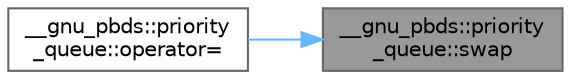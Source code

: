 digraph "__gnu_pbds::priority_queue::swap"
{
 // LATEX_PDF_SIZE
  bgcolor="transparent";
  edge [fontname=Helvetica,fontsize=10,labelfontname=Helvetica,labelfontsize=10];
  node [fontname=Helvetica,fontsize=10,shape=box,height=0.2,width=0.4];
  rankdir="RL";
  Node1 [id="Node000001",label="__gnu_pbds::priority\l_queue::swap",height=0.2,width=0.4,color="gray40", fillcolor="grey60", style="filled", fontcolor="black",tooltip=" "];
  Node1 -> Node2 [id="edge3_Node000001_Node000002",dir="back",color="steelblue1",style="solid",tooltip=" "];
  Node2 [id="Node000002",label="__gnu_pbds::priority\l_queue::operator=",height=0.2,width=0.4,color="grey40", fillcolor="white", style="filled",URL="$class____gnu__pbds_1_1priority__queue.html#a2a8a0673e19c443c429bca27da0a6009",tooltip=" "];
}
